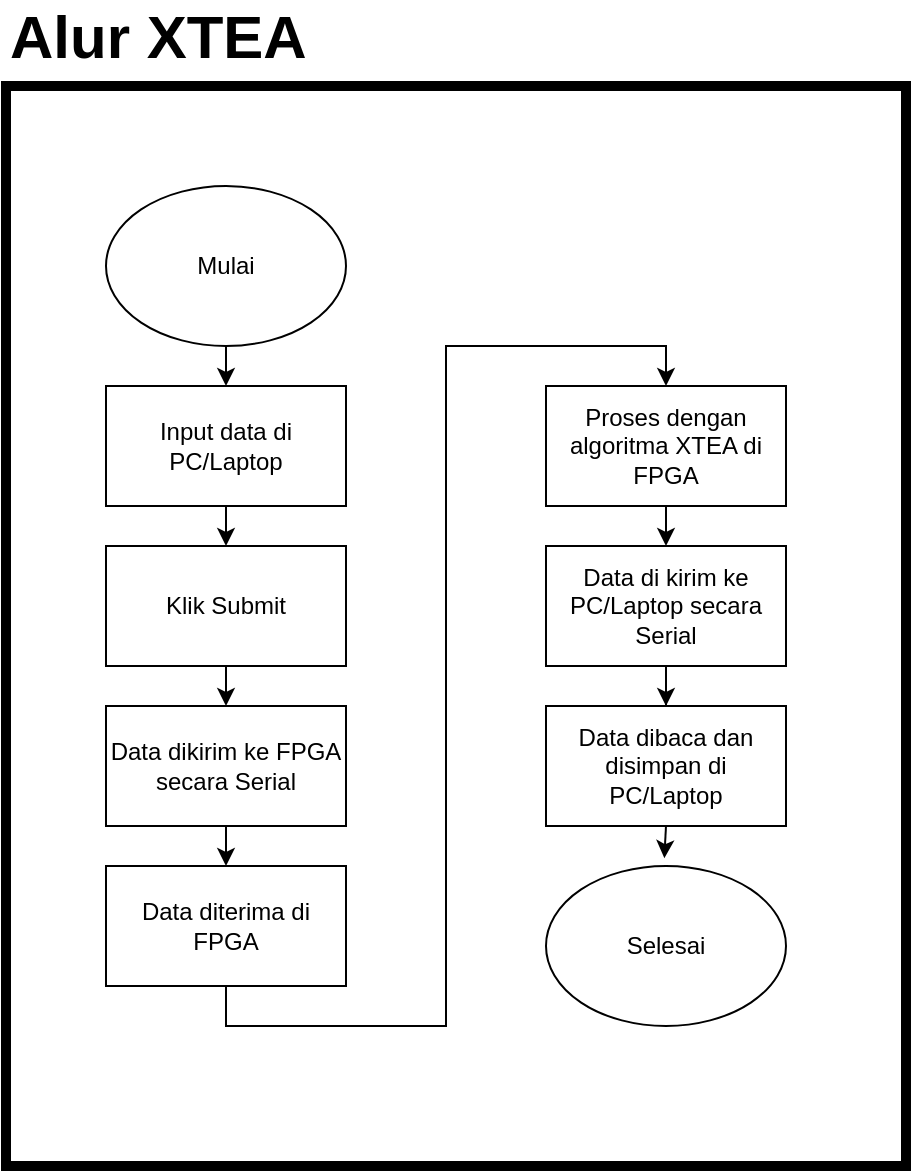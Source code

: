 <mxfile version="22.0.3" type="device">
  <diagram name="Page-1" id="2sWyfzGssQKtCrVY9Kq8">
    <mxGraphModel dx="1195" dy="697" grid="1" gridSize="10" guides="1" tooltips="1" connect="1" arrows="1" fold="1" page="1" pageScale="1" pageWidth="850" pageHeight="1100" math="0" shadow="0">
      <root>
        <mxCell id="0" />
        <mxCell id="1" parent="0" />
        <mxCell id="SsPtfE6BJz47A4wzRlv0-21" value="" style="rounded=0;whiteSpace=wrap;html=1;fillColor=none;strokeWidth=5;" vertex="1" parent="1">
          <mxGeometry x="120" y="110" width="450" height="540" as="geometry" />
        </mxCell>
        <mxCell id="SsPtfE6BJz47A4wzRlv0-12" style="edgeStyle=orthogonalEdgeStyle;rounded=0;orthogonalLoop=1;jettySize=auto;html=1;exitX=0.5;exitY=1;exitDx=0;exitDy=0;entryX=0.5;entryY=0;entryDx=0;entryDy=0;" edge="1" parent="1" source="SsPtfE6BJz47A4wzRlv0-1" target="SsPtfE6BJz47A4wzRlv0-4">
          <mxGeometry relative="1" as="geometry" />
        </mxCell>
        <mxCell id="SsPtfE6BJz47A4wzRlv0-1" value="Input data di PC/Laptop" style="rounded=0;whiteSpace=wrap;html=1;" vertex="1" parent="1">
          <mxGeometry x="170" y="260" width="120" height="60" as="geometry" />
        </mxCell>
        <mxCell id="SsPtfE6BJz47A4wzRlv0-11" style="edgeStyle=orthogonalEdgeStyle;rounded=0;orthogonalLoop=1;jettySize=auto;html=1;exitX=0.5;exitY=1;exitDx=0;exitDy=0;entryX=0.5;entryY=0;entryDx=0;entryDy=0;" edge="1" parent="1" source="SsPtfE6BJz47A4wzRlv0-3" target="SsPtfE6BJz47A4wzRlv0-1">
          <mxGeometry relative="1" as="geometry" />
        </mxCell>
        <mxCell id="SsPtfE6BJz47A4wzRlv0-3" value="Mulai" style="ellipse;whiteSpace=wrap;html=1;" vertex="1" parent="1">
          <mxGeometry x="170" y="160" width="120" height="80" as="geometry" />
        </mxCell>
        <mxCell id="SsPtfE6BJz47A4wzRlv0-13" style="edgeStyle=orthogonalEdgeStyle;rounded=0;orthogonalLoop=1;jettySize=auto;html=1;exitX=0.5;exitY=1;exitDx=0;exitDy=0;entryX=0.5;entryY=0;entryDx=0;entryDy=0;" edge="1" parent="1" source="SsPtfE6BJz47A4wzRlv0-4" target="SsPtfE6BJz47A4wzRlv0-5">
          <mxGeometry relative="1" as="geometry" />
        </mxCell>
        <mxCell id="SsPtfE6BJz47A4wzRlv0-4" value="Klik Submit" style="rounded=0;whiteSpace=wrap;html=1;" vertex="1" parent="1">
          <mxGeometry x="170" y="340" width="120" height="60" as="geometry" />
        </mxCell>
        <mxCell id="SsPtfE6BJz47A4wzRlv0-14" style="edgeStyle=orthogonalEdgeStyle;rounded=0;orthogonalLoop=1;jettySize=auto;html=1;exitX=0.5;exitY=1;exitDx=0;exitDy=0;entryX=0.5;entryY=0;entryDx=0;entryDy=0;" edge="1" parent="1" source="SsPtfE6BJz47A4wzRlv0-5" target="SsPtfE6BJz47A4wzRlv0-6">
          <mxGeometry relative="1" as="geometry" />
        </mxCell>
        <mxCell id="SsPtfE6BJz47A4wzRlv0-5" value="Data dikirim ke FPGA secara Serial" style="rounded=0;whiteSpace=wrap;html=1;" vertex="1" parent="1">
          <mxGeometry x="170" y="420" width="120" height="60" as="geometry" />
        </mxCell>
        <mxCell id="SsPtfE6BJz47A4wzRlv0-15" style="edgeStyle=orthogonalEdgeStyle;rounded=0;orthogonalLoop=1;jettySize=auto;html=1;exitX=0.5;exitY=1;exitDx=0;exitDy=0;entryX=0.5;entryY=0;entryDx=0;entryDy=0;" edge="1" parent="1" source="SsPtfE6BJz47A4wzRlv0-6" target="SsPtfE6BJz47A4wzRlv0-7">
          <mxGeometry relative="1" as="geometry" />
        </mxCell>
        <mxCell id="SsPtfE6BJz47A4wzRlv0-6" value="Data diterima di FPGA" style="rounded=0;whiteSpace=wrap;html=1;" vertex="1" parent="1">
          <mxGeometry x="170" y="500" width="120" height="60" as="geometry" />
        </mxCell>
        <mxCell id="SsPtfE6BJz47A4wzRlv0-17" style="edgeStyle=orthogonalEdgeStyle;rounded=0;orthogonalLoop=1;jettySize=auto;html=1;exitX=0.5;exitY=1;exitDx=0;exitDy=0;entryX=0.5;entryY=0;entryDx=0;entryDy=0;" edge="1" parent="1" source="SsPtfE6BJz47A4wzRlv0-7" target="SsPtfE6BJz47A4wzRlv0-8">
          <mxGeometry relative="1" as="geometry" />
        </mxCell>
        <mxCell id="SsPtfE6BJz47A4wzRlv0-7" value="Proses dengan algoritma XTEA di FPGA" style="rounded=0;whiteSpace=wrap;html=1;" vertex="1" parent="1">
          <mxGeometry x="390" y="260" width="120" height="60" as="geometry" />
        </mxCell>
        <mxCell id="SsPtfE6BJz47A4wzRlv0-18" style="edgeStyle=orthogonalEdgeStyle;rounded=0;orthogonalLoop=1;jettySize=auto;html=1;exitX=0.5;exitY=1;exitDx=0;exitDy=0;" edge="1" parent="1" source="SsPtfE6BJz47A4wzRlv0-8" target="SsPtfE6BJz47A4wzRlv0-9">
          <mxGeometry relative="1" as="geometry" />
        </mxCell>
        <mxCell id="SsPtfE6BJz47A4wzRlv0-8" value="Data di kirim ke PC/Laptop secara Serial" style="rounded=0;whiteSpace=wrap;html=1;" vertex="1" parent="1">
          <mxGeometry x="390" y="340" width="120" height="60" as="geometry" />
        </mxCell>
        <mxCell id="SsPtfE6BJz47A4wzRlv0-9" value="Data dibaca dan disimpan di PC/Laptop" style="rounded=0;whiteSpace=wrap;html=1;" vertex="1" parent="1">
          <mxGeometry x="390" y="420" width="120" height="60" as="geometry" />
        </mxCell>
        <mxCell id="SsPtfE6BJz47A4wzRlv0-10" value="Selesai" style="ellipse;whiteSpace=wrap;html=1;" vertex="1" parent="1">
          <mxGeometry x="390" y="500" width="120" height="80" as="geometry" />
        </mxCell>
        <mxCell id="SsPtfE6BJz47A4wzRlv0-19" style="edgeStyle=orthogonalEdgeStyle;rounded=0;orthogonalLoop=1;jettySize=auto;html=1;exitX=0.5;exitY=1;exitDx=0;exitDy=0;entryX=0.493;entryY=-0.049;entryDx=0;entryDy=0;entryPerimeter=0;" edge="1" parent="1" source="SsPtfE6BJz47A4wzRlv0-9" target="SsPtfE6BJz47A4wzRlv0-10">
          <mxGeometry relative="1" as="geometry" />
        </mxCell>
        <mxCell id="SsPtfE6BJz47A4wzRlv0-22" value="&lt;font style=&quot;font-size: 30px;&quot;&gt;&lt;b&gt;Alur XTEA&lt;/b&gt;&lt;/font&gt;" style="text;html=1;strokeColor=none;fillColor=none;align=left;verticalAlign=middle;whiteSpace=wrap;rounded=0;" vertex="1" parent="1">
          <mxGeometry x="120" y="70" width="280" height="30" as="geometry" />
        </mxCell>
      </root>
    </mxGraphModel>
  </diagram>
</mxfile>
